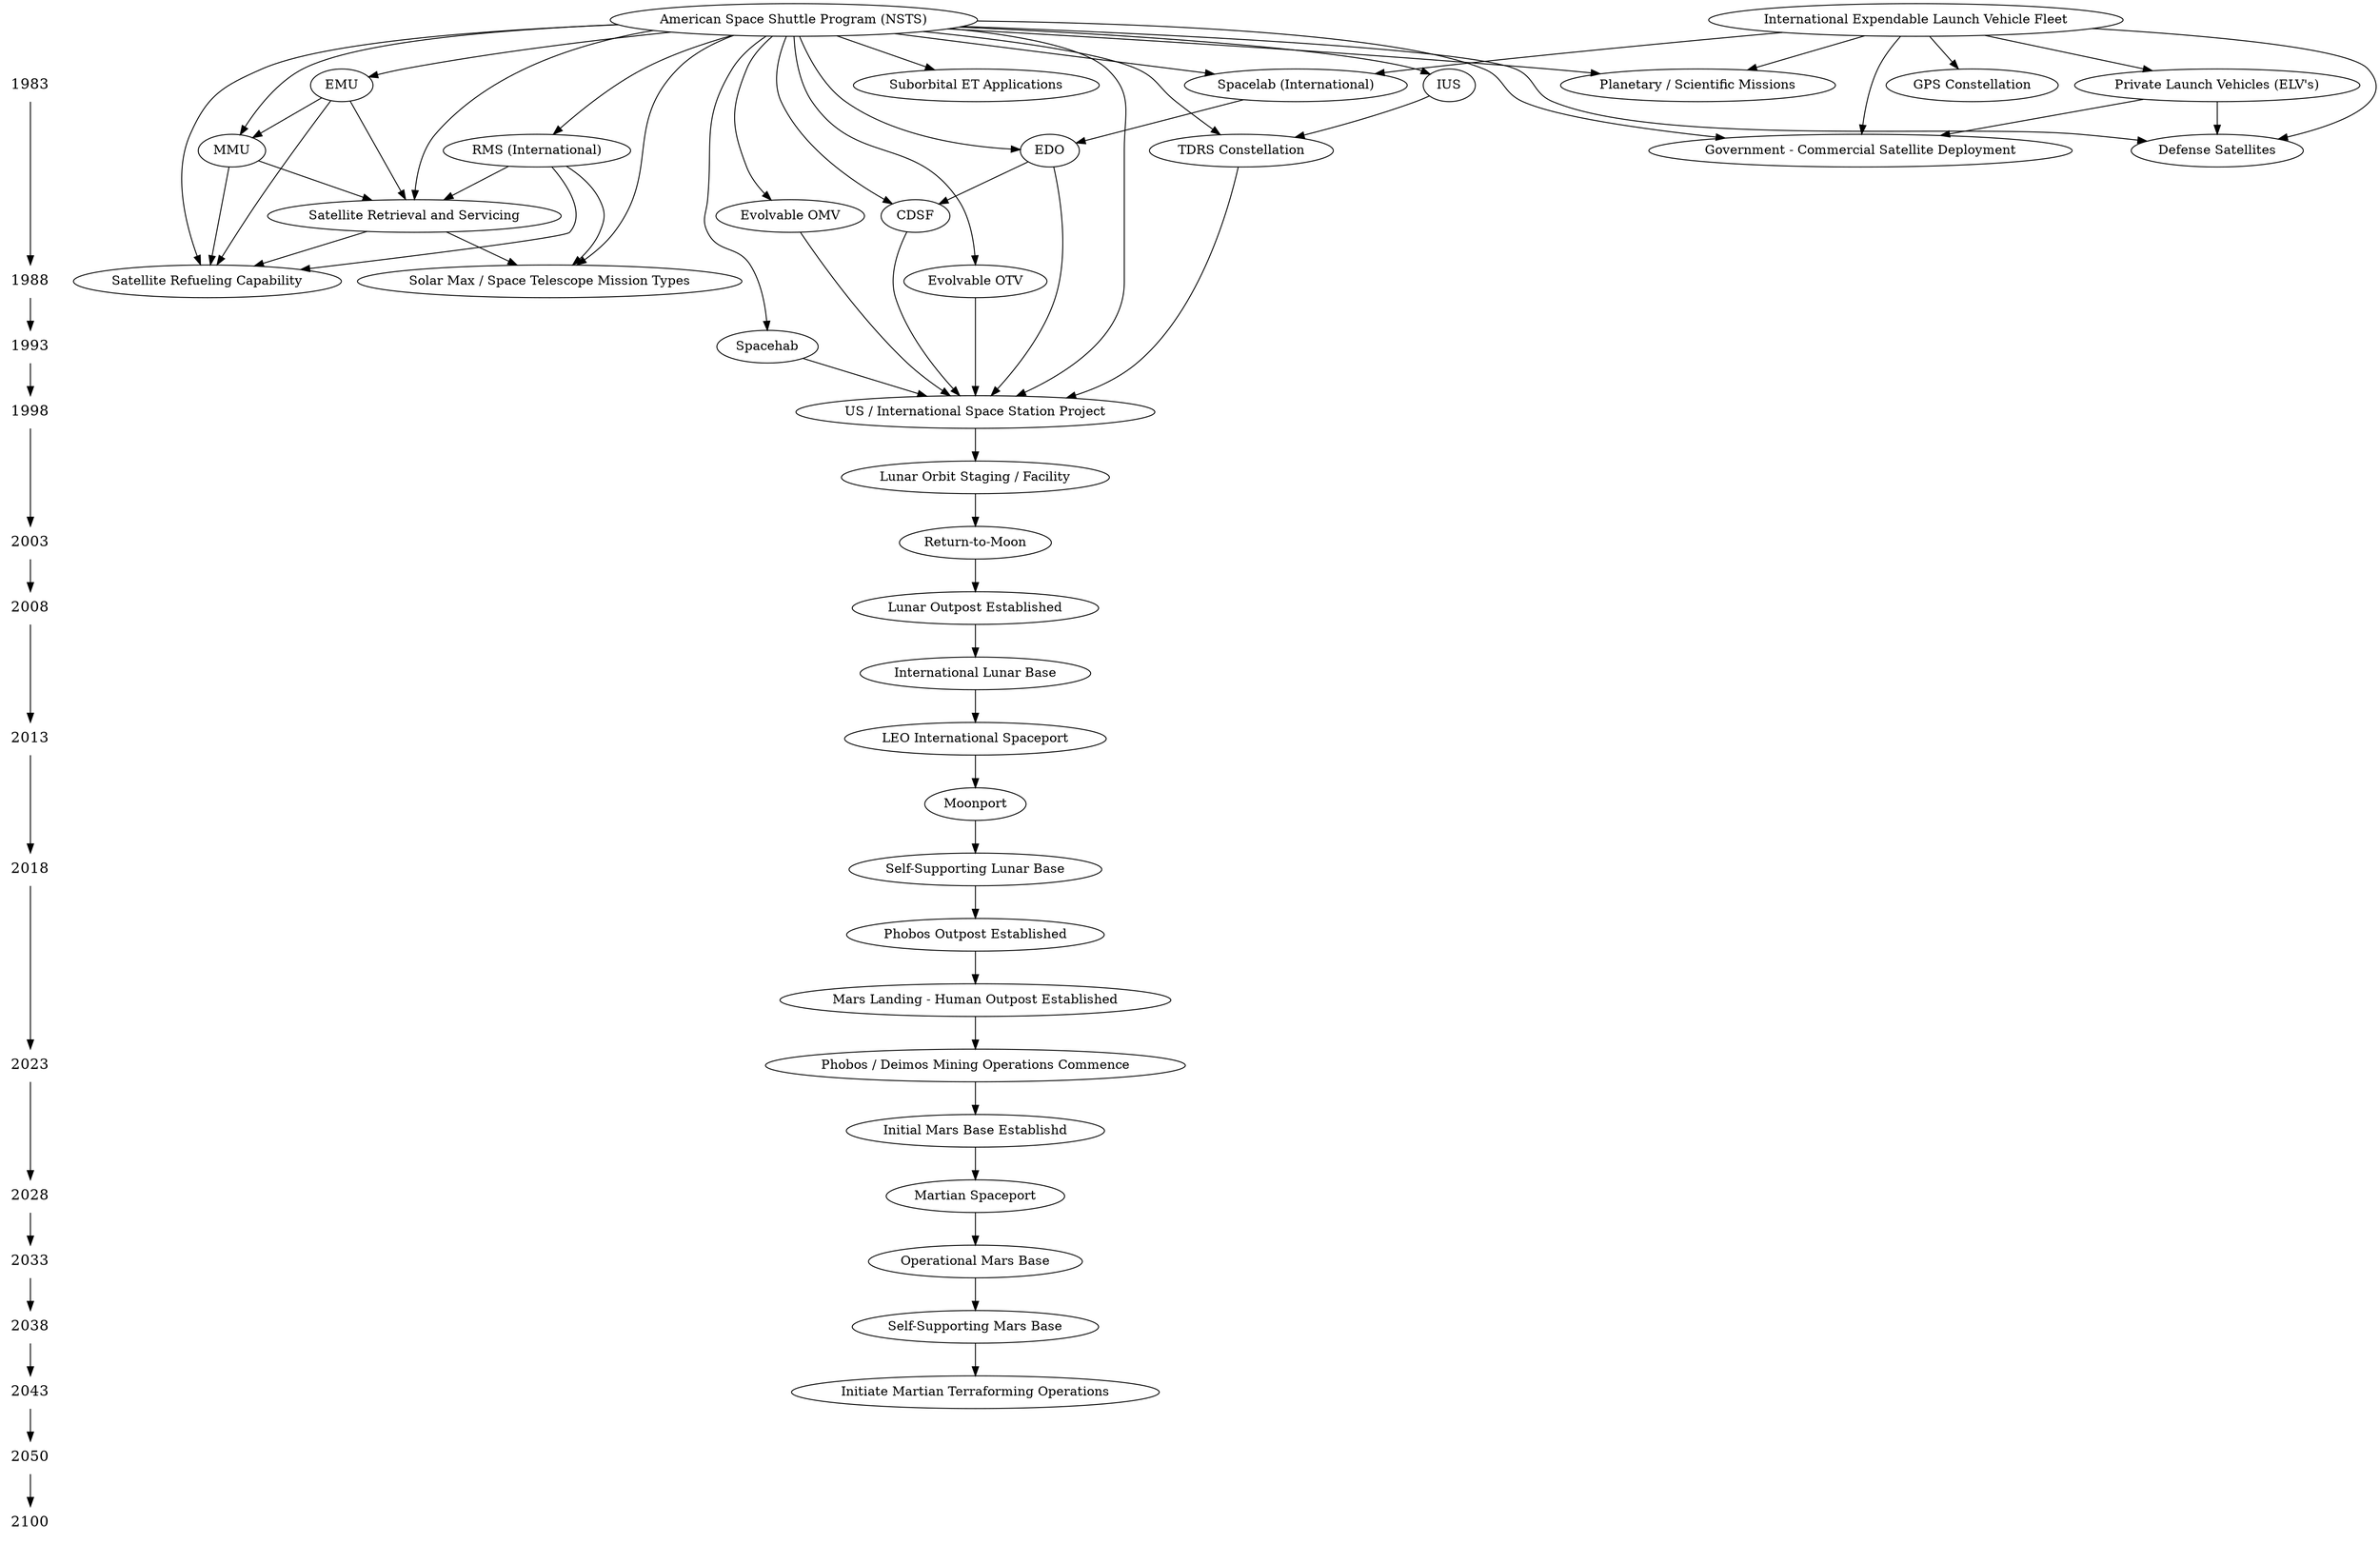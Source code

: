 digraph GRAPH_0 {

{ node [shape=plaintext, fontsize=16];
  /* the time-line graph */
  1983 -> 1988 -> 1993 -> 1998 -> 2003 -> 2008 -> 2013 -> 2018 -> 2023 -> 2028 -> 2033 -> 2038 -> 2043 -> 2050 -> 2100 
}

{ rank = same; 1983; "EMU"; "Private Launch Vehicles (ELV's)"}

"American Space Shuttle Program (NSTS)" -> "US / International Space Station Project"
"American Space Shuttle Program (NSTS)" -> "RMS (International)"
"American Space Shuttle Program (NSTS)" -> "IUS"
"American Space Shuttle Program (NSTS)" -> "EMU"
"EMU" -> "MMU"
"International Expendable Launch Vehicle Fleet" -> "Private Launch Vehicles (ELV's)"
"Private Launch Vehicles (ELV's)"-> "Government - Commercial Satellite Deployment"
"American Space Shuttle Program (NSTS)" -> "Government - Commercial Satellite Deployment"
"International Expendable Launch Vehicle Fleet" -> "Government - Commercial Satellite Deployment"
"American Space Shuttle Program (NSTS)" -> "Defense Satellites"
"Private Launch Vehicles (ELV's)"-> "Defense Satellites"
"International Expendable Launch Vehicle Fleet" -> "Defense Satellites"
"International Expendable Launch Vehicle Fleet" -> "Planetary / Scientific Missions"
"American Space Shuttle Program (NSTS)" -> "Planetary / Scientific Missions"
"American Space Shuttle Program (NSTS)" -> "Spacelab (International)"
"International Expendable Launch Vehicle Fleet" -> "Spacelab (International)"
"International Expendable Launch Vehicle Fleet" -> "GPS Constellation"

{ rank = same; 1988; "Satellite Refueling Capability" }
"American Space Shuttle Program (NSTS)" -> "MMU"
"American Space Shuttle Program (NSTS)" -> "Satellite Retrieval and Servicing"
"EMU" -> "Satellite Retrieval and Servicing"
"RMS (International)" -> "Satellite Retrieval and Servicing"
"RMS (International)" -> "Satellite Refueling Capability"
"MMU" -> "Satellite Retrieval and Servicing"
"Satellite Retrieval and Servicing" ->"Satellite Refueling Capability"
"American Space Shuttle Program (NSTS)" -> "Satellite Refueling Capability"
"American Space Shuttle Program (NSTS)" -> "TDRS Constellation"
"Satellite Retrieval and Servicing"-> "Solar Max / Space Telescope Mission Types"
"American Space Shuttle Program (NSTS)" -> "Solar Max / Space Telescope Mission Types"
"RMS (International)" -> "Solar Max / Space Telescope Mission Types"
"IUS" -> "TDRS Constellation"
"EMU" -> "Satellite Refueling Capability"
"MMU" -> "Satellite Refueling Capability"

"American Space Shuttle Program (NSTS)" -> "Spacehab"
"American Space Shuttle Program (NSTS)" -> "CDSF"
"American Space Shuttle Program (NSTS)" -> "Evolvable OMV"
"American Space Shuttle Program (NSTS)" -> "Evolvable OTV"
"American Space Shuttle Program (NSTS)" -> "EDO"
"American Space Shuttle Program (NSTS)" -> "Suborbital ET Applications"
"Spacelab (International)"->"EDO"->"CDSF"

"TDRS Constellation" -> "US / International Space Station Project"
"EDO" -> "US / International Space Station Project"
"CDSF" -> "US / International Space Station Project"
"Spacehab" -> "US / International Space Station Project"
"Evolvable OMV" -> "US / International Space Station Project"
"Evolvable OTV" -> "US / International Space Station Project"

{ rank = same; 1998; "US / International Space Station Project"}
"US / International Space Station Project" -> "Lunar Orbit Staging / Facility"
"Lunar Orbit Staging / Facility" -> "Return-to-Moon"
{ rank = same; 2008; "Lunar Outpost Established"}
"Return-to-Moon" -> "Lunar Outpost Established" -> "International Lunar Base" -> "LEO International Spaceport" -> "Moonport" -> "Self-Supporting Lunar Base" -> "Phobos Outpost Established" -> "Mars Landing - Human Outpost Established" -> "Phobos / Deimos Mining Operations Commence" -> "Initial Mars Base Establishd" -> "Martian Spaceport" -> "Operational Mars Base" -> "Self-Supporting Mars Base" -> "Initiate Martian Terraforming Operations"

{ rank = same; 2013; "LEO International Spaceport" }
{ rank = same; 2018; "Self-Supporting Lunar Base" }
{ rank = same; 2023; "Phobos / Deimos Mining Operations Commence" }
{ rank = same; 2028; "Martian Spaceport" }
{ rank = same; 2038; "Self-Supporting Mars Base" }
{ rank = same; 2043; "Initiate Martian Terraforming Operations" }

}
